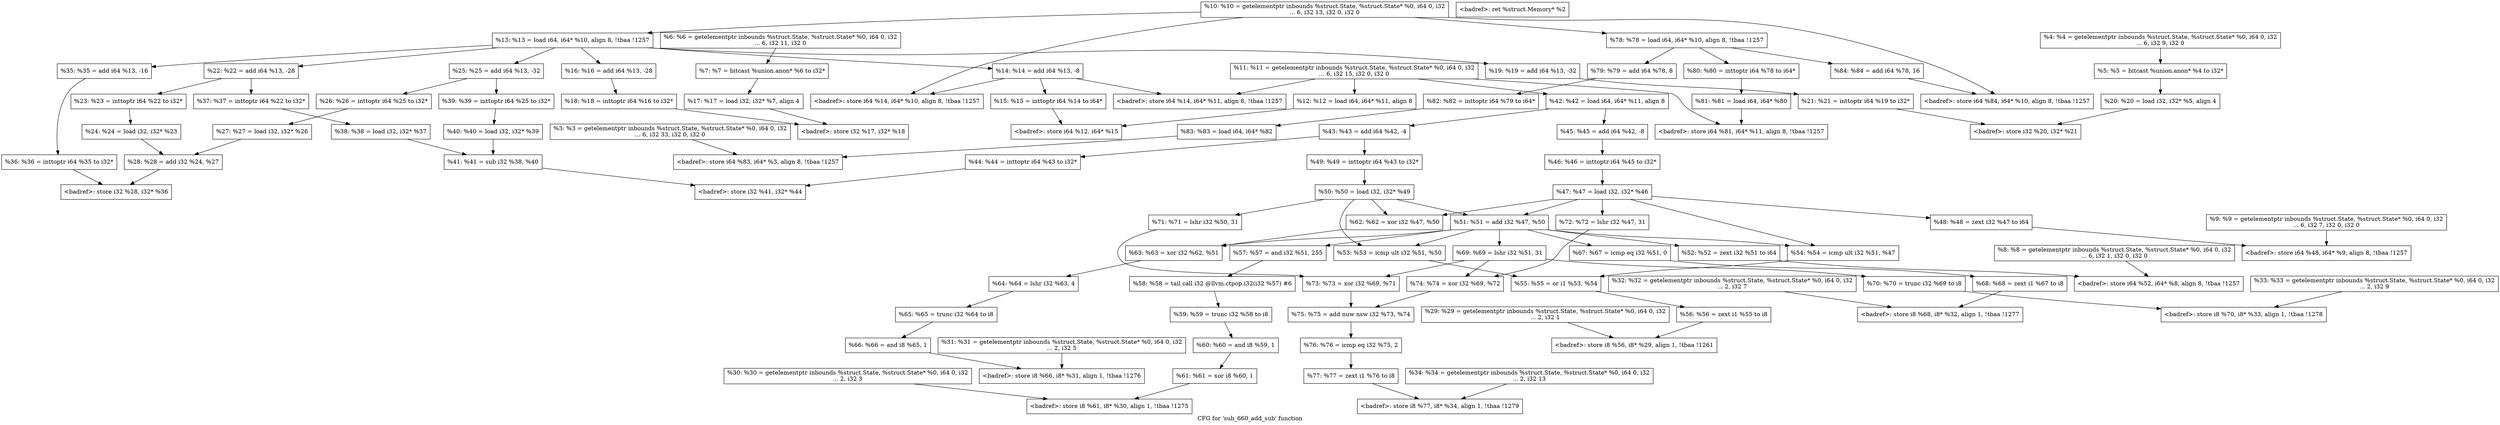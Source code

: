digraph "CFG for 'sub_660_add_sub' function" {
	label="CFG for 'sub_660_add_sub' function";

	Node0x561f3f90d6e0 [shape=record,label="{%3:  %3 = getelementptr inbounds %struct.State, %struct.State* %0, i64 0, i32\l... 6, i32 33, i32 0, i32 0}"];
	Node0x561f3f90d6e0 -> Node0x561f3f903a50;
	Node0x561f3f90d7b8 [shape=record,label="{%4:  %4 = getelementptr inbounds %struct.State, %struct.State* %0, i64 0, i32\l... 6, i32 9, i32 0}"];
	Node0x561f3f90d7b8 -> Node0x561f3f90d608;
	Node0x561f3f90d608 [shape=record,label="{%5:  %5 = bitcast %union.anon* %4 to i32*}"];
	Node0x561f3f90d608 -> Node0x561f3f90edb8;
	Node0x561f3f90d8d8 [shape=record,label="{%6:  %6 = getelementptr inbounds %struct.State, %struct.State* %0, i64 0, i32\l... 6, i32 11, i32 0}"];
	Node0x561f3f90d8d8 -> Node0x561f3f90d948;
	Node0x561f3f90d948 [shape=record,label="{%7:  %7 = bitcast %union.anon* %6 to i32*}"];
	Node0x561f3f90d948 -> Node0x561f3f90e468;
	Node0x561f3f90da20 [shape=record,label="{%8:  %8 = getelementptr inbounds %struct.State, %struct.State* %0, i64 0, i32\l... 6, i32 1, i32 0, i32 0}"];
	Node0x561f3f90da20 -> Node0x561f3f9100c0;
	Node0x561f3f90e570 [shape=record,label="{%9:  %9 = getelementptr inbounds %struct.State, %struct.State* %0, i64 0, i32\l... 6, i32 7, i32 0, i32 0}"];
	Node0x561f3f90e570 -> Node0x561f3f90fea0;
	Node0x561f3f90e660 [shape=record,label="{%10:  %10 = getelementptr inbounds %struct.State, %struct.State* %0, i64 0, i32\l... 6, i32 13, i32 0, i32 0}"];
	Node0x561f3f90e660 -> Node0x561f3f9126a0;
	Node0x561f3f90e660 -> Node0x561f3f903758;
	Node0x561f3f90e660 -> Node0x561f3f90e9a0;
	Node0x561f3f90e660 -> Node0x561f3f90e7c8;
	Node0x561f3f90e750 [shape=record,label="{%11:  %11 = getelementptr inbounds %struct.State, %struct.State* %0, i64 0, i32\l... 6, i32 15, i32 0, i32 0}"];
	Node0x561f3f90e750 -> Node0x561f3f903910;
	Node0x561f3f90e750 -> Node0x561f3f90fb28;
	Node0x561f3f90e750 -> Node0x561f3f90ea20;
	Node0x561f3f90e750 -> Node0x561f3f90da98;
	Node0x561f3f90da98 [shape=record,label="{%12:  %12 = load i64, i64* %11, align 8}"];
	Node0x561f3f90da98 -> Node0x561f3f90e920;
	Node0x561f3f90e7c8 [shape=record,label="{%13:  %13 = load i64, i64* %10, align 8, !tbaa !1257}"];
	Node0x561f3f90e7c8 -> Node0x561f3f90f7e0;
	Node0x561f3f90e7c8 -> Node0x561f3f90f050;
	Node0x561f3f90e7c8 -> Node0x561f3f90ef10;
	Node0x561f3f90e7c8 -> Node0x561f3f90ed50;
	Node0x561f3f90e7c8 -> Node0x561f3f90eae0;
	Node0x561f3f90e7c8 -> Node0x561f3f90e840;
	Node0x561f3f90e840 [shape=record,label="{%14:  %14 = add i64 %13, -8}"];
	Node0x561f3f90e840 -> Node0x561f3f90ea20;
	Node0x561f3f90e840 -> Node0x561f3f90e9a0;
	Node0x561f3f90e840 -> Node0x561f3f90e8a8;
	Node0x561f3f90e8a8 [shape=record,label="{%15:  %15 = inttoptr i64 %14 to i64*}"];
	Node0x561f3f90e8a8 -> Node0x561f3f90e920;
	Node0x561f3f90e920 [shape=record,label="{\<badref\>:  store i64 %12, i64* %15}"];
	Node0x561f3f90e9a0 [shape=record,label="{\<badref\>:  store i64 %14, i64* %10, align 8, !tbaa !1257}"];
	Node0x561f3f90ea20 [shape=record,label="{\<badref\>:  store i64 %14, i64* %11, align 8, !tbaa !1257}"];
	Node0x561f3f90eae0 [shape=record,label="{%16:  %16 = add i64 %13, -28}"];
	Node0x561f3f90eae0 -> Node0x561f3f90ec58;
	Node0x561f3f90e468 [shape=record,label="{%17:  %17 = load i32, i32* %7, align 4}"];
	Node0x561f3f90e468 -> Node0x561f3f90ecd0;
	Node0x561f3f90ec58 [shape=record,label="{%18:  %18 = inttoptr i64 %16 to i32*}"];
	Node0x561f3f90ec58 -> Node0x561f3f90ecd0;
	Node0x561f3f90ecd0 [shape=record,label="{\<badref\>:  store i32 %17, i32* %18}"];
	Node0x561f3f90ed50 [shape=record,label="{%19:  %19 = add i64 %13, -32}"];
	Node0x561f3f90ed50 -> Node0x561f3f90ee18;
	Node0x561f3f90edb8 [shape=record,label="{%20:  %20 = load i32, i32* %5, align 4}"];
	Node0x561f3f90edb8 -> Node0x561f3f90ee90;
	Node0x561f3f90ee18 [shape=record,label="{%21:  %21 = inttoptr i64 %19 to i32*}"];
	Node0x561f3f90ee18 -> Node0x561f3f90ee90;
	Node0x561f3f90ee90 [shape=record,label="{\<badref\>:  store i32 %20, i32* %21}"];
	Node0x561f3f90ef10 [shape=record,label="{%22:  %22 = add i64 %13, -28}"];
	Node0x561f3f90ef10 -> Node0x561f3f90f928;
	Node0x561f3f90ef10 -> Node0x561f3f90ef78;
	Node0x561f3f90ef78 [shape=record,label="{%23:  %23 = inttoptr i64 %22 to i32*}"];
	Node0x561f3f90ef78 -> Node0x561f3f90efd8;
	Node0x561f3f90efd8 [shape=record,label="{%24:  %24 = load i32, i32* %23}"];
	Node0x561f3f90efd8 -> Node0x561f3f90f190;
	Node0x561f3f90f050 [shape=record,label="{%25:  %25 = add i64 %13, -32}"];
	Node0x561f3f90f050 -> Node0x561f3f90f9e8;
	Node0x561f3f90f050 -> Node0x561f3f90f0b8;
	Node0x561f3f90f0b8 [shape=record,label="{%26:  %26 = inttoptr i64 %25 to i32*}"];
	Node0x561f3f90f0b8 -> Node0x561f3f90f118;
	Node0x561f3f90f118 [shape=record,label="{%27:  %27 = load i32, i32* %26}"];
	Node0x561f3f90f118 -> Node0x561f3f90f190;
	Node0x561f3f90f190 [shape=record,label="{%28:  %28 = add i32 %24, %27}"];
	Node0x561f3f90f190 -> Node0x561f3f90f8c0;
	Node0x561f3f90f240 [shape=record,label="{%29:  %29 = getelementptr inbounds %struct.State, %struct.State* %0, i64 0, i32\l... 2, i32 1}"];
	Node0x561f3f90f240 -> Node0x561f3f910320;
	Node0x561f3f90f300 [shape=record,label="{%30:  %30 = getelementptr inbounds %struct.State, %struct.State* %0, i64 0, i32\l... 2, i32 3}"];
	Node0x561f3f90f300 -> Node0x561f3f910610;
	Node0x561f3f90f3c0 [shape=record,label="{%31:  %31 = getelementptr inbounds %struct.State, %struct.State* %0, i64 0, i32\l... 2, i32 5}"];
	Node0x561f3f90f3c0 -> Node0x561f3f90f5f0;
	Node0x561f3f90f480 [shape=record,label="{%32:  %32 = getelementptr inbounds %struct.State, %struct.State* %0, i64 0, i32\l... 2, i32 7}"];
	Node0x561f3f90f480 -> Node0x561f3f9031b0;
	Node0x561f3f90eb90 [shape=record,label="{%33:  %33 = getelementptr inbounds %struct.State, %struct.State* %0, i64 0, i32\l... 2, i32 9}"];
	Node0x561f3f90eb90 -> Node0x561f3f903310;
	Node0x561f3f90f750 [shape=record,label="{%34:  %34 = getelementptr inbounds %struct.State, %struct.State* %0, i64 0, i32\l... 2, i32 13}"];
	Node0x561f3f90f750 -> Node0x561f3f9036f0;
	Node0x561f3f90f7e0 [shape=record,label="{%35:  %35 = add i64 %13, -16}"];
	Node0x561f3f90f7e0 -> Node0x561f3f90f848;
	Node0x561f3f90f848 [shape=record,label="{%36:  %36 = inttoptr i64 %35 to i32*}"];
	Node0x561f3f90f848 -> Node0x561f3f90f8c0;
	Node0x561f3f90f8c0 [shape=record,label="{\<badref\>:  store i32 %28, i32* %36}"];
	Node0x561f3f90f928 [shape=record,label="{%37:  %37 = inttoptr i64 %22 to i32*}"];
	Node0x561f3f90f928 -> Node0x561f3f90f988;
	Node0x561f3f90f988 [shape=record,label="{%38:  %38 = load i32, i32* %37}"];
	Node0x561f3f90f988 -> Node0x561f3f90fac0;
	Node0x561f3f90f9e8 [shape=record,label="{%39:  %39 = inttoptr i64 %25 to i32*}"];
	Node0x561f3f90f9e8 -> Node0x561f3f90fa48;
	Node0x561f3f90fa48 [shape=record,label="{%40:  %40 = load i32, i32* %39}"];
	Node0x561f3f90fa48 -> Node0x561f3f90fac0;
	Node0x561f3f90fac0 [shape=record,label="{%41:  %41 = sub i32 %38, %40}"];
	Node0x561f3f90fac0 -> Node0x561f3f90fc80;
	Node0x561f3f90fb28 [shape=record,label="{%42:  %42 = load i64, i64* %11, align 8}"];
	Node0x561f3f90fb28 -> Node0x561f3f90fd00;
	Node0x561f3f90fb28 -> Node0x561f3f90fba0;
	Node0x561f3f90fba0 [shape=record,label="{%43:  %43 = add i64 %42, -4}"];
	Node0x561f3f90fba0 -> Node0x561f3f90ff08;
	Node0x561f3f90fba0 -> Node0x561f3f90fc08;
	Node0x561f3f90fc08 [shape=record,label="{%44:  %44 = inttoptr i64 %43 to i32*}"];
	Node0x561f3f90fc08 -> Node0x561f3f90fc80;
	Node0x561f3f90fc80 [shape=record,label="{\<badref\>:  store i32 %41, i32* %44}"];
	Node0x561f3f90fd00 [shape=record,label="{%45:  %45 = add i64 %42, -8}"];
	Node0x561f3f90fd00 -> Node0x561f3f90fd68;
	Node0x561f3f90fd68 [shape=record,label="{%46:  %46 = inttoptr i64 %45 to i32*}"];
	Node0x561f3f90fd68 -> Node0x561f3f90fdc8;
	Node0x561f3f90fdc8 [shape=record,label="{%47:  %47 = load i32, i32* %46}"];
	Node0x561f3f90fdc8 -> Node0x561f3f903410;
	Node0x561f3f90fdc8 -> Node0x561f3f902b80;
	Node0x561f3f90fdc8 -> Node0x561f3f9101c0;
	Node0x561f3f90fdc8 -> Node0x561f3f90ffe0;
	Node0x561f3f90fdc8 -> Node0x561f3f90fe28;
	Node0x561f3f90fe28 [shape=record,label="{%48:  %48 = zext i32 %47 to i64}"];
	Node0x561f3f90fe28 -> Node0x561f3f90fea0;
	Node0x561f3f90fea0 [shape=record,label="{\<badref\>:  store i64 %48, i64* %9, align 8, !tbaa !1257}"];
	Node0x561f3f90ff08 [shape=record,label="{%49:  %49 = inttoptr i64 %43 to i32*}"];
	Node0x561f3f90ff08 -> Node0x561f3f90ff68;
	Node0x561f3f90ff68 [shape=record,label="{%50:  %50 = load i32, i32* %49}"];
	Node0x561f3f90ff68 -> Node0x561f3f903390;
	Node0x561f3f90ff68 -> Node0x561f3f902b80;
	Node0x561f3f90ff68 -> Node0x561f3f910140;
	Node0x561f3f90ff68 -> Node0x561f3f90ffe0;
	Node0x561f3f90ffe0 [shape=record,label="{%51:  %51 = add i32 %47, %50}"];
	Node0x561f3f90ffe0 -> Node0x561f3f903230;
	Node0x561f3f90ffe0 -> Node0x561f3f90f670;
	Node0x561f3f90ffe0 -> Node0x561f3f902c00;
	Node0x561f3f90ffe0 -> Node0x561f3f9103a0;
	Node0x561f3f90ffe0 -> Node0x561f3f9101c0;
	Node0x561f3f90ffe0 -> Node0x561f3f910140;
	Node0x561f3f90ffe0 -> Node0x561f3f910048;
	Node0x561f3f910048 [shape=record,label="{%52:  %52 = zext i32 %51 to i64}"];
	Node0x561f3f910048 -> Node0x561f3f9100c0;
	Node0x561f3f9100c0 [shape=record,label="{\<badref\>:  store i64 %52, i64* %8, align 8, !tbaa !1257}"];
	Node0x561f3f910140 [shape=record,label="{%53:  %53 = icmp ult i32 %51, %50}"];
	Node0x561f3f910140 -> Node0x561f3f910240;
	Node0x561f3f9101c0 [shape=record,label="{%54:  %54 = icmp ult i32 %51, %47}"];
	Node0x561f3f9101c0 -> Node0x561f3f910240;
	Node0x561f3f910240 [shape=record,label="{%55:  %55 = or i1 %53, %54}"];
	Node0x561f3f910240 -> Node0x561f3f9102a8;
	Node0x561f3f9102a8 [shape=record,label="{%56:  %56 = zext i1 %55 to i8}"];
	Node0x561f3f9102a8 -> Node0x561f3f910320;
	Node0x561f3f910320 [shape=record,label="{\<badref\>:  store i8 %56, i8* %29, align 1, !tbaa !1261}"];
	Node0x561f3f9103a0 [shape=record,label="{%57:  %57 = and i32 %51, 255}"];
	Node0x561f3f9103a0 -> Node0x561f3f910420;
	Node0x561f3f910420 [shape=record,label="{%58:  %58 = tail call i32 @llvm.ctpop.i32(i32 %57) #6}"];
	Node0x561f3f910420 -> Node0x561f3f910498;
	Node0x561f3f910498 [shape=record,label="{%59:  %59 = trunc i32 %58 to i8}"];
	Node0x561f3f910498 -> Node0x561f3f910510;
	Node0x561f3f910510 [shape=record,label="{%60:  %60 = and i8 %59, 1}"];
	Node0x561f3f910510 -> Node0x561f3f910590;
	Node0x561f3f910590 [shape=record,label="{%61:  %61 = xor i8 %60, 1}"];
	Node0x561f3f910590 -> Node0x561f3f910610;
	Node0x561f3f910610 [shape=record,label="{\<badref\>:  store i8 %61, i8* %30, align 1, !tbaa !1275}"];
	Node0x561f3f902b80 [shape=record,label="{%62:  %62 = xor i32 %47, %50}"];
	Node0x561f3f902b80 -> Node0x561f3f902c00;
	Node0x561f3f902c00 [shape=record,label="{%63:  %63 = xor i32 %62, %51}"];
	Node0x561f3f902c00 -> Node0x561f3f902cc0;
	Node0x561f3f902cc0 [shape=record,label="{%64:  %64 = lshr i32 %63, 4}"];
	Node0x561f3f902cc0 -> Node0x561f3f90f4f8;
	Node0x561f3f90f4f8 [shape=record,label="{%65:  %65 = trunc i32 %64 to i8}"];
	Node0x561f3f90f4f8 -> Node0x561f3f90f570;
	Node0x561f3f90f570 [shape=record,label="{%66:  %66 = and i8 %65, 1}"];
	Node0x561f3f90f570 -> Node0x561f3f90f5f0;
	Node0x561f3f90f5f0 [shape=record,label="{\<badref\>:  store i8 %66, i8* %31, align 1, !tbaa !1276}"];
	Node0x561f3f90f670 [shape=record,label="{%67:  %67 = icmp eq i32 %51, 0}"];
	Node0x561f3f90f670 -> Node0x561f3f903138;
	Node0x561f3f903138 [shape=record,label="{%68:  %68 = zext i1 %67 to i8}"];
	Node0x561f3f903138 -> Node0x561f3f9031b0;
	Node0x561f3f9031b0 [shape=record,label="{\<badref\>:  store i8 %68, i8* %32, align 1, !tbaa !1277}"];
	Node0x561f3f903230 [shape=record,label="{%69:  %69 = lshr i32 %51, 31}"];
	Node0x561f3f903230 -> Node0x561f3f903510;
	Node0x561f3f903230 -> Node0x561f3f903490;
	Node0x561f3f903230 -> Node0x561f3f903298;
	Node0x561f3f903298 [shape=record,label="{%70:  %70 = trunc i32 %69 to i8}"];
	Node0x561f3f903298 -> Node0x561f3f903310;
	Node0x561f3f903310 [shape=record,label="{\<badref\>:  store i8 %70, i8* %33, align 1, !tbaa !1278}"];
	Node0x561f3f903390 [shape=record,label="{%71:  %71 = lshr i32 %50, 31}"];
	Node0x561f3f903390 -> Node0x561f3f903490;
	Node0x561f3f903410 [shape=record,label="{%72:  %72 = lshr i32 %47, 31}"];
	Node0x561f3f903410 -> Node0x561f3f903510;
	Node0x561f3f903490 [shape=record,label="{%73:  %73 = xor i32 %69, %71}"];
	Node0x561f3f903490 -> Node0x561f3f903590;
	Node0x561f3f903510 [shape=record,label="{%74:  %74 = xor i32 %69, %72}"];
	Node0x561f3f903510 -> Node0x561f3f903590;
	Node0x561f3f903590 [shape=record,label="{%75:  %75 = add nuw nsw i32 %73, %74}"];
	Node0x561f3f903590 -> Node0x561f3f903610;
	Node0x561f3f903610 [shape=record,label="{%76:  %76 = icmp eq i32 %75, 2}"];
	Node0x561f3f903610 -> Node0x561f3f903678;
	Node0x561f3f903678 [shape=record,label="{%77:  %77 = zext i1 %76 to i8}"];
	Node0x561f3f903678 -> Node0x561f3f9036f0;
	Node0x561f3f9036f0 [shape=record,label="{\<badref\>:  store i8 %77, i8* %34, align 1, !tbaa !1279}"];
	Node0x561f3f903758 [shape=record,label="{%78:  %78 = load i64, i64* %10, align 8, !tbaa !1257}"];
	Node0x561f3f903758 -> Node0x561f3f903ad0;
	Node0x561f3f903758 -> Node0x561f3f903838;
	Node0x561f3f903758 -> Node0x561f3f9037d0;
	Node0x561f3f9037d0 [shape=record,label="{%79:  %79 = add i64 %78, 8}"];
	Node0x561f3f9037d0 -> Node0x561f3f903978;
	Node0x561f3f903838 [shape=record,label="{%80:  %80 = inttoptr i64 %78 to i64*}"];
	Node0x561f3f903838 -> Node0x561f3f903898;
	Node0x561f3f903898 [shape=record,label="{%81:  %81 = load i64, i64* %80}"];
	Node0x561f3f903898 -> Node0x561f3f903910;
	Node0x561f3f903910 [shape=record,label="{\<badref\>:  store i64 %81, i64* %11, align 8, !tbaa !1257}"];
	Node0x561f3f903978 [shape=record,label="{%82:  %82 = inttoptr i64 %79 to i64*}"];
	Node0x561f3f903978 -> Node0x561f3f9039d8;
	Node0x561f3f9039d8 [shape=record,label="{%83:  %83 = load i64, i64* %82}"];
	Node0x561f3f9039d8 -> Node0x561f3f903a50;
	Node0x561f3f903a50 [shape=record,label="{\<badref\>:  store i64 %83, i64* %3, align 8, !tbaa !1257}"];
	Node0x561f3f903ad0 [shape=record,label="{%84:  %84 = add i64 %78, 16}"];
	Node0x561f3f903ad0 -> Node0x561f3f9126a0;
	Node0x561f3f9126a0 [shape=record,label="{\<badref\>:  store i64 %84, i64* %10, align 8, !tbaa !1257}"];
	Node0x561f3f912708 [shape=record,label="{\<badref\>:  ret %struct.Memory* %2}"];
}
